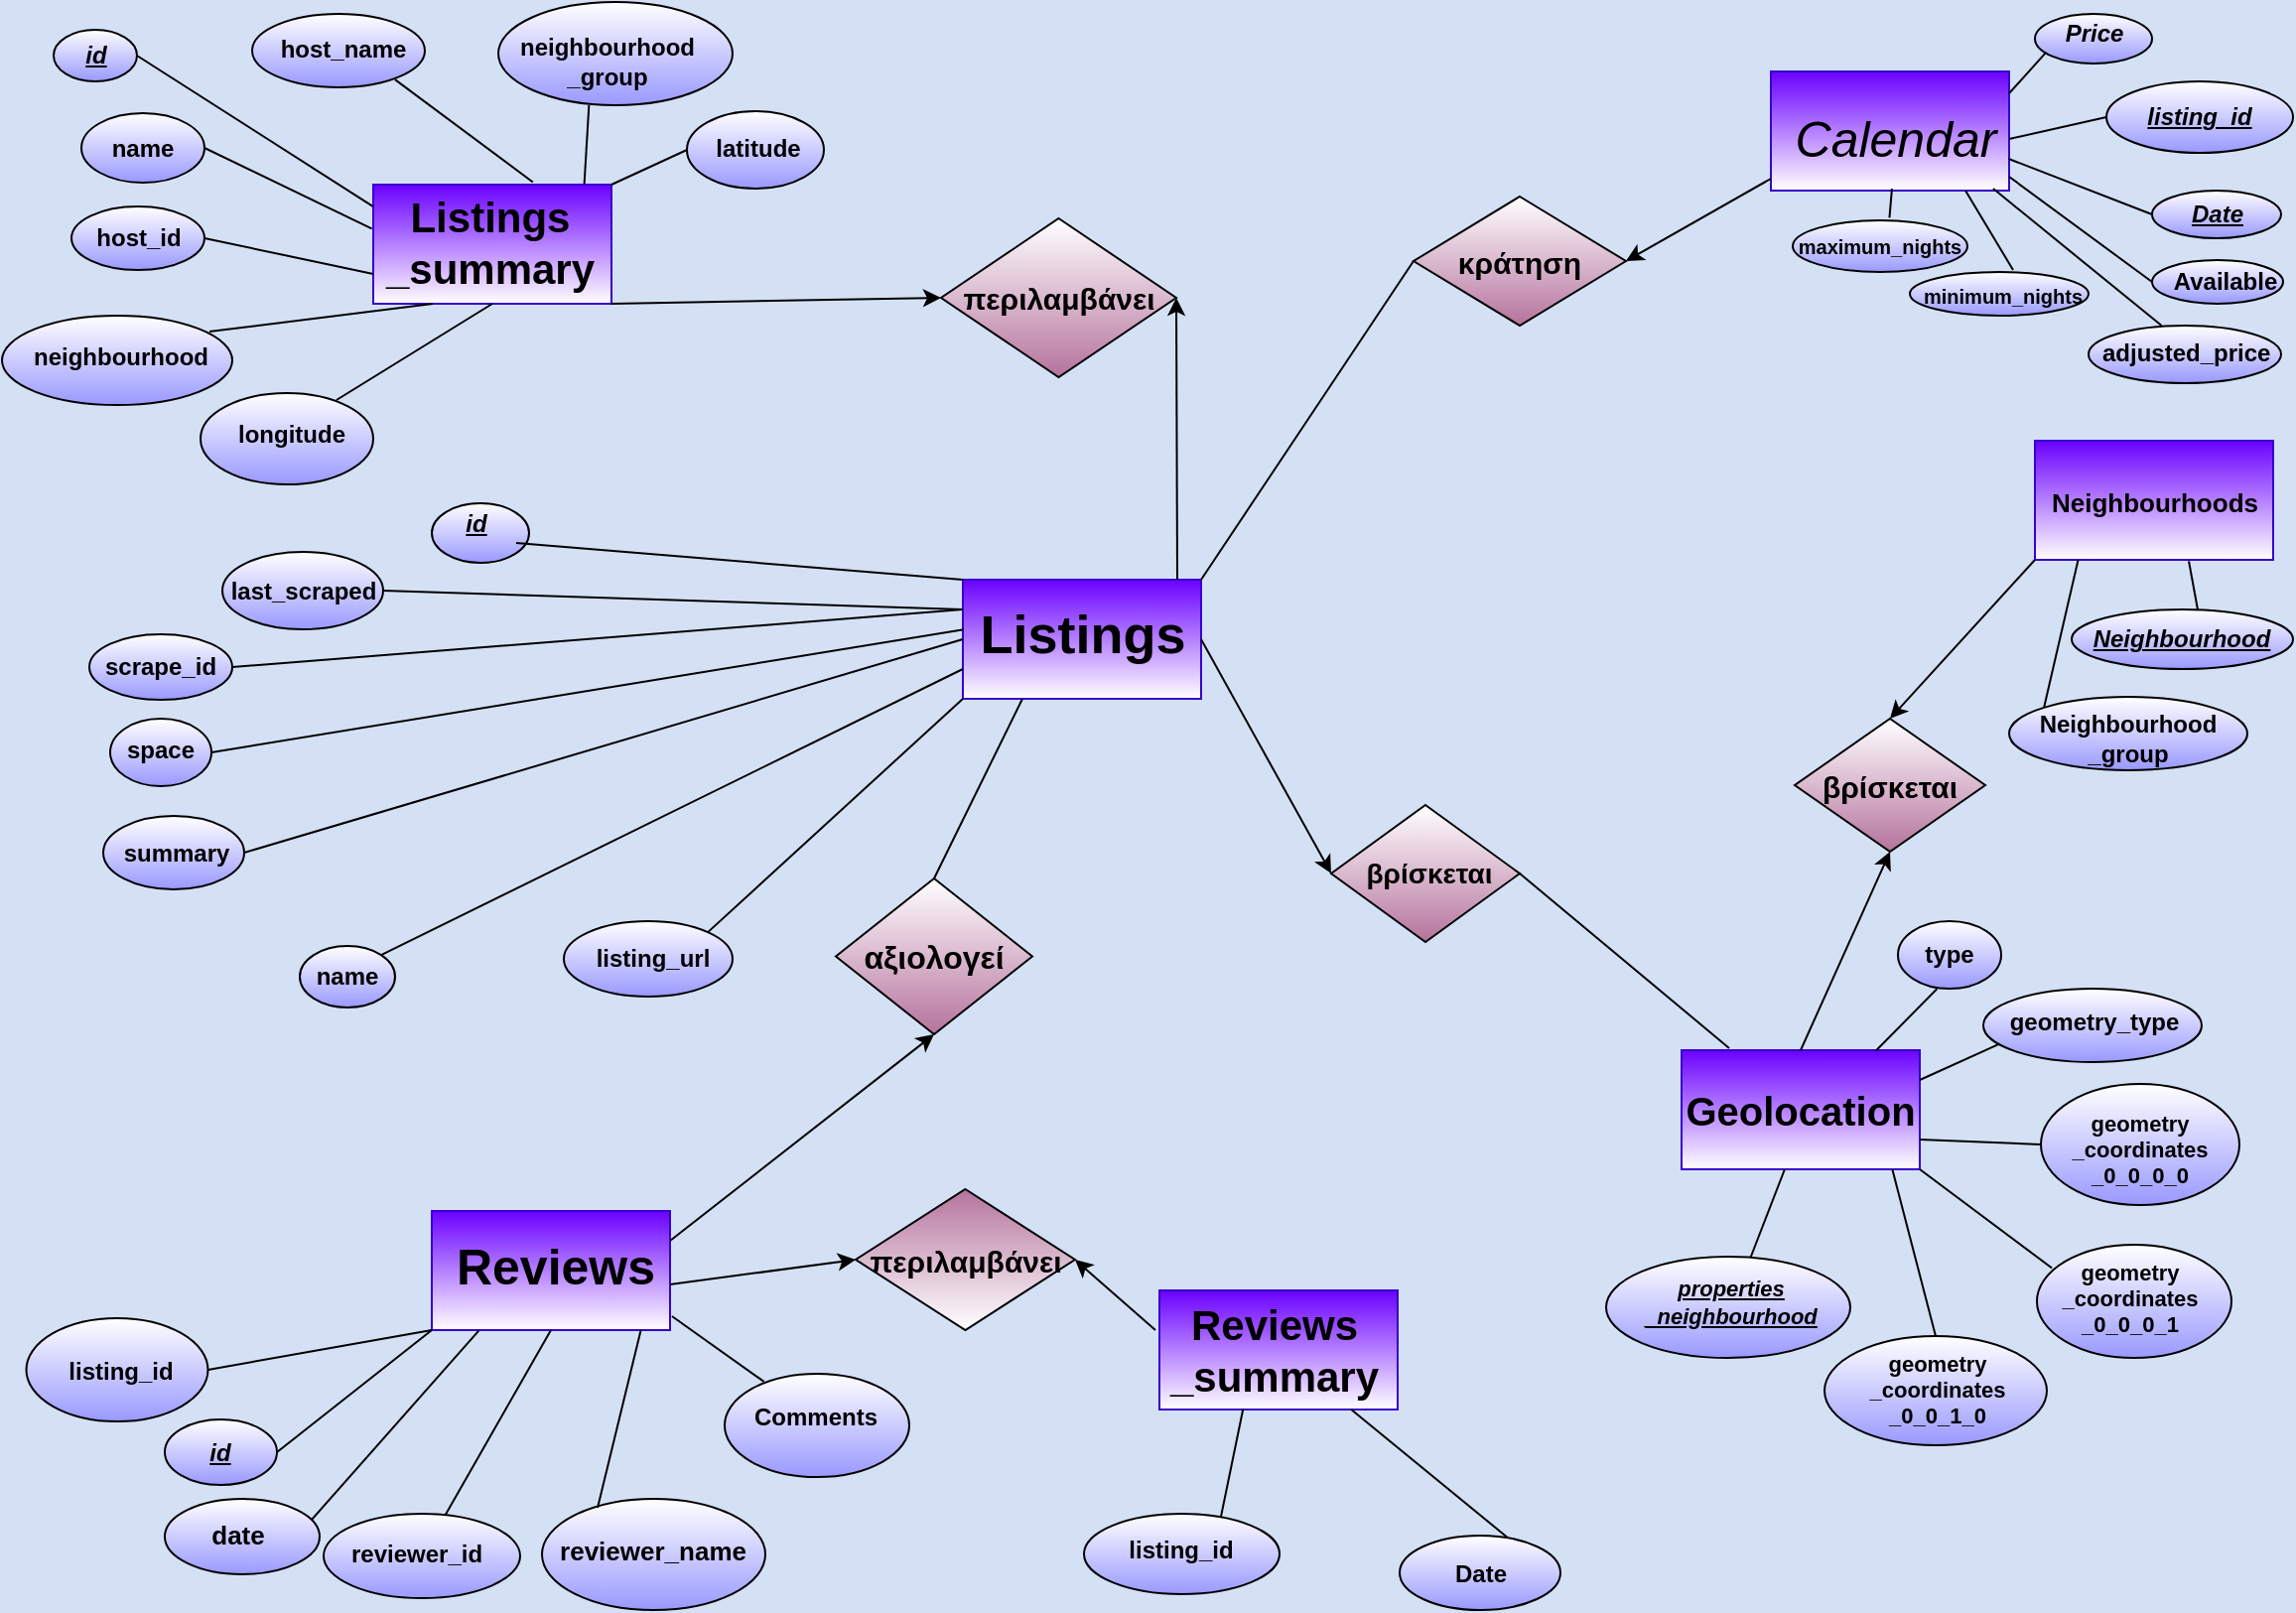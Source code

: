 <mxfile version="14.5.8" type="device"><diagram id="IOYl4a-vkHq9VpiG5Uig" name="Page-1"><mxGraphModel dx="1422" dy="804" grid="0" gridSize="10" guides="1" tooltips="1" connect="1" arrows="1" fold="1" page="1" pageScale="1" pageWidth="1169" pageHeight="827" background="#D4E1F5" math="0" shadow="0"><root><mxCell id="0"/><mxCell id="1" parent="0"/><mxCell id="AN6QZw3pL62d1nSyRG7R-1" value="" style="rounded=0;whiteSpace=wrap;html=1;fillColor=#6a00ff;strokeColor=#3700CC;fontColor=#ffffff;gradientColor=#ffffff;" parent="1" vertex="1"><mxGeometry x="897" y="39" width="120" height="60" as="geometry"/></mxCell><mxCell id="AN6QZw3pL62d1nSyRG7R-2" value="Calendar" style="text;html=1;strokeColor=none;fillColor=none;align=center;verticalAlign=middle;whiteSpace=wrap;rounded=0;fontStyle=2;fontSize=25;" parent="1" vertex="1"><mxGeometry x="897" y="30" width="126" height="84" as="geometry"/></mxCell><mxCell id="AN6QZw3pL62d1nSyRG7R-3" value="" style="ellipse;whiteSpace=wrap;html=1;gradientColor=#9999FF;fontSize=25;" parent="1" vertex="1"><mxGeometry x="1066" y="44" width="94" height="36" as="geometry"/></mxCell><mxCell id="AN6QZw3pL62d1nSyRG7R-4" value="&lt;u&gt;&lt;i&gt;listing_id&lt;/i&gt;&lt;/u&gt;" style="text;html=1;strokeColor=none;fillColor=none;align=center;verticalAlign=middle;whiteSpace=wrap;rounded=0;fontSize=12;fontStyle=1" parent="1" vertex="1"><mxGeometry x="1093" y="52" width="40" height="20" as="geometry"/></mxCell><mxCell id="AN6QZw3pL62d1nSyRG7R-10" value="" style="endArrow=none;html=1;fontSize=18;exitX=1;exitY=0.5;exitDx=0;exitDy=0;entryX=0;entryY=0.5;entryDx=0;entryDy=0;" parent="1" target="AN6QZw3pL62d1nSyRG7R-3" edge="1"><mxGeometry width="50" height="50" relative="1" as="geometry"><mxPoint x="1017" y="73" as="sourcePoint"/><mxPoint x="1063.0" y="62" as="targetPoint"/></mxGeometry></mxCell><mxCell id="AN6QZw3pL62d1nSyRG7R-11" value="" style="ellipse;whiteSpace=wrap;html=1;gradientColor=#9999FF;fontSize=18;" parent="1" vertex="1"><mxGeometry x="1089" y="99" width="65" height="24" as="geometry"/></mxCell><mxCell id="AN6QZw3pL62d1nSyRG7R-12" value="&lt;i&gt;&lt;u&gt;Date&lt;/u&gt;&lt;/i&gt;" style="text;html=1;strokeColor=none;fillColor=none;align=center;verticalAlign=middle;whiteSpace=wrap;rounded=0;fontSize=12;fontStyle=1" parent="1" vertex="1"><mxGeometry x="1101.5" y="101" width="40" height="20" as="geometry"/></mxCell><mxCell id="AN6QZw3pL62d1nSyRG7R-15" value="" style="endArrow=none;html=1;fontSize=18;entryX=0;entryY=0.5;entryDx=0;entryDy=0;exitX=1.006;exitY=0.631;exitDx=0;exitDy=0;exitPerimeter=0;" parent="1" target="AN6QZw3pL62d1nSyRG7R-11" edge="1"><mxGeometry width="50" height="50" relative="1" as="geometry"><mxPoint x="1016.756" y="83.004" as="sourcePoint"/><mxPoint x="1085.0" y="110.0" as="targetPoint"/><Array as="points"/></mxGeometry></mxCell><mxCell id="AN6QZw3pL62d1nSyRG7R-16" value="" style="ellipse;whiteSpace=wrap;html=1;gradientColor=#9999FF;fontSize=18;" parent="1" vertex="1"><mxGeometry x="1089" y="134" width="66" height="22" as="geometry"/></mxCell><mxCell id="AN6QZw3pL62d1nSyRG7R-17" value="Available" style="text;html=1;strokeColor=none;fillColor=none;align=center;verticalAlign=middle;whiteSpace=wrap;rounded=0;fontSize=12;fontStyle=1" parent="1" vertex="1"><mxGeometry x="1106" y="135" width="40" height="20" as="geometry"/></mxCell><mxCell id="AN6QZw3pL62d1nSyRG7R-18" value="" style="endArrow=none;html=1;fontSize=12;entryX=1;entryY=0.75;entryDx=0;entryDy=0;exitX=0;exitY=0.5;exitDx=0;exitDy=0;" parent="1" source="AN6QZw3pL62d1nSyRG7R-16" edge="1"><mxGeometry width="50" height="50" relative="1" as="geometry"><mxPoint x="1086.0" y="143" as="sourcePoint"/><mxPoint x="1017" y="92" as="targetPoint"/></mxGeometry></mxCell><mxCell id="AN6QZw3pL62d1nSyRG7R-19" value="" style="ellipse;whiteSpace=wrap;html=1;gradientColor=#9999FF;fontSize=12;" parent="1" vertex="1"><mxGeometry x="1030" y="10" width="59" height="25" as="geometry"/></mxCell><mxCell id="AN6QZw3pL62d1nSyRG7R-20" value="Price" style="text;html=1;strokeColor=none;fillColor=none;align=center;verticalAlign=middle;whiteSpace=wrap;rounded=0;fontSize=12;fontStyle=3" parent="1" vertex="1"><mxGeometry x="1039.5" y="10" width="40" height="20" as="geometry"/></mxCell><mxCell id="AN6QZw3pL62d1nSyRG7R-21" value="" style="endArrow=none;html=1;fontSize=12;entryX=0;entryY=1;entryDx=0;entryDy=0;exitX=1;exitY=0.25;exitDx=0;exitDy=0;" parent="1" edge="1"><mxGeometry width="50" height="50" relative="1" as="geometry"><mxPoint x="1017" y="50.0" as="sourcePoint"/><mxPoint x="1035.66" y="29.347" as="targetPoint"/></mxGeometry></mxCell><mxCell id="AN6QZw3pL62d1nSyRG7R-22" value="" style="ellipse;whiteSpace=wrap;html=1;gradientColor=#9999FF;fontSize=12;" parent="1" vertex="1"><mxGeometry x="1057" y="167" width="97" height="29" as="geometry"/></mxCell><mxCell id="AN6QZw3pL62d1nSyRG7R-24" value="adjusted_price" style="text;whiteSpace=wrap;html=1;fontSize=12;fontStyle=1" parent="1" vertex="1"><mxGeometry x="1062.0" y="167.0" width="98" height="28" as="geometry"/></mxCell><mxCell id="AN6QZw3pL62d1nSyRG7R-26" value="" style="endArrow=none;html=1;fontSize=12;entryX=0.889;entryY=0.81;entryDx=0;entryDy=0;entryPerimeter=0;" parent="1" source="AN6QZw3pL62d1nSyRG7R-24" target="AN6QZw3pL62d1nSyRG7R-2" edge="1"><mxGeometry width="50" height="50" relative="1" as="geometry"><mxPoint x="935" y="134" as="sourcePoint"/><mxPoint x="1006" y="130" as="targetPoint"/></mxGeometry></mxCell><mxCell id="AN6QZw3pL62d1nSyRG7R-27" value="" style="ellipse;whiteSpace=wrap;html=1;gradientColor=#9999FF;fontSize=12;" parent="1" vertex="1"><mxGeometry x="967" y="140" width="90" height="22" as="geometry"/></mxCell><mxCell id="AN6QZw3pL62d1nSyRG7R-28" value="minimum_nights" style="text;html=1;strokeColor=none;fillColor=none;align=center;verticalAlign=middle;whiteSpace=wrap;rounded=0;fontSize=10;fontStyle=1" parent="1" vertex="1"><mxGeometry x="994" y="142" width="40" height="20" as="geometry"/></mxCell><mxCell id="AN6QZw3pL62d1nSyRG7R-31" value="" style="endArrow=none;html=1;fontSize=10;" parent="1" edge="1"><mxGeometry width="50" height="50" relative="1" as="geometry"><mxPoint x="1019" y="139" as="sourcePoint"/><mxPoint x="995" y="99" as="targetPoint"/></mxGeometry></mxCell><mxCell id="AN6QZw3pL62d1nSyRG7R-33" value="" style="ellipse;whiteSpace=wrap;html=1;gradientColor=#9999FF;fontSize=10;" parent="1" vertex="1"><mxGeometry x="908" y="114" width="88" height="26" as="geometry"/></mxCell><mxCell id="AN6QZw3pL62d1nSyRG7R-34" value="maximum_nights" style="text;html=1;strokeColor=none;fillColor=none;align=center;verticalAlign=middle;whiteSpace=wrap;rounded=0;fontSize=10;fontStyle=1" parent="1" vertex="1"><mxGeometry x="932" y="117" width="40" height="20" as="geometry"/></mxCell><mxCell id="AN6QZw3pL62d1nSyRG7R-36" value="" style="endArrow=none;html=1;fontSize=10;exitX=0.484;exitY=0.81;exitDx=0;exitDy=0;exitPerimeter=0;entryX=0.474;entryY=0.984;entryDx=0;entryDy=0;entryPerimeter=0;" parent="1" source="AN6QZw3pL62d1nSyRG7R-2" target="AN6QZw3pL62d1nSyRG7R-2" edge="1"><mxGeometry width="50" height="50" relative="1" as="geometry"><mxPoint x="963" y="142" as="sourcePoint"/><mxPoint x="1013" y="92" as="targetPoint"/></mxGeometry></mxCell><mxCell id="AN6QZw3pL62d1nSyRG7R-37" value="" style="rounded=0;whiteSpace=wrap;html=1;fontSize=15;fillColor=#6a00ff;strokeColor=#3700CC;fontColor=#ffffff;gradientColor=#ffffff;" parent="1" vertex="1"><mxGeometry x="1030" y="225" width="120" height="60" as="geometry"/></mxCell><mxCell id="AN6QZw3pL62d1nSyRG7R-38" value="Neighbourhoods" style="text;html=1;strokeColor=none;fillColor=none;align=center;verticalAlign=middle;whiteSpace=wrap;rounded=0;fontSize=13;fontStyle=1" parent="1" vertex="1"><mxGeometry x="1075" y="237" width="31" height="37" as="geometry"/></mxCell><mxCell id="AN6QZw3pL62d1nSyRG7R-39" value="" style="ellipse;whiteSpace=wrap;html=1;gradientColor=#9999FF;fontSize=13;" parent="1" vertex="1"><mxGeometry x="1017" y="354" width="120" height="37" as="geometry"/></mxCell><mxCell id="AN6QZw3pL62d1nSyRG7R-40" value="Neighbourhood&lt;br style=&quot;font-size: 12px;&quot;&gt;_group" style="text;html=1;strokeColor=none;fillColor=none;align=center;verticalAlign=middle;whiteSpace=wrap;rounded=0;fontSize=12;fontStyle=1" parent="1" vertex="1"><mxGeometry x="1057" y="365" width="40" height="20" as="geometry"/></mxCell><mxCell id="AN6QZw3pL62d1nSyRG7R-44" value="" style="edgeStyle=orthogonalEdgeStyle;rounded=0;orthogonalLoop=1;jettySize=auto;html=1;fontSize=13;" parent="1" target="AN6QZw3pL62d1nSyRG7R-43" edge="1"><mxGeometry relative="1" as="geometry"><mxPoint x="1079.3" y="329" as="sourcePoint"/></mxGeometry></mxCell><mxCell id="AN6QZw3pL62d1nSyRG7R-42" value="" style="ellipse;whiteSpace=wrap;html=1;gradientColor=#9999FF;fontSize=13;labelBackgroundColor=none;" parent="1" vertex="1"><mxGeometry x="1048.5" y="310" width="111.5" height="30" as="geometry"/></mxCell><mxCell id="AN6QZw3pL62d1nSyRG7R-43" value="&lt;u&gt;&lt;i&gt;Neighbourhood&lt;/i&gt;&lt;/u&gt;" style="text;html=1;strokeColor=none;fillColor=none;align=center;verticalAlign=middle;whiteSpace=wrap;rounded=0;fontSize=12;fontStyle=1" parent="1" vertex="1"><mxGeometry x="1084.25" y="315" width="40" height="20" as="geometry"/></mxCell><mxCell id="AN6QZw3pL62d1nSyRG7R-45" value="" style="endArrow=none;html=1;fontSize=13;exitX=0.57;exitY=0.012;exitDx=0;exitDy=0;exitPerimeter=0;entryX=0.646;entryY=1.011;entryDx=0;entryDy=0;entryPerimeter=0;" parent="1" source="AN6QZw3pL62d1nSyRG7R-42" target="AN6QZw3pL62d1nSyRG7R-37" edge="1"><mxGeometry width="50" height="50" relative="1" as="geometry"><mxPoint x="1112" y="305" as="sourcePoint"/><mxPoint x="1112" y="283" as="targetPoint"/></mxGeometry></mxCell><mxCell id="AN6QZw3pL62d1nSyRG7R-46" value="" style="endArrow=none;html=1;fontSize=13;entryX=0.181;entryY=1.004;entryDx=0;entryDy=0;entryPerimeter=0;exitX=0;exitY=0;exitDx=0;exitDy=0;" parent="1" source="AN6QZw3pL62d1nSyRG7R-39" target="AN6QZw3pL62d1nSyRG7R-37" edge="1"><mxGeometry width="50" height="50" relative="1" as="geometry"><mxPoint x="1029" y="358" as="sourcePoint"/><mxPoint x="1112" y="256" as="targetPoint"/></mxGeometry></mxCell><mxCell id="AN6QZw3pL62d1nSyRG7R-47" value="" style="rounded=0;whiteSpace=wrap;html=1;labelBackgroundColor=none;fontSize=13;fillColor=#6a00ff;strokeColor=#3700CC;fontColor=#ffffff;gradientColor=#ffffff;" parent="1" vertex="1"><mxGeometry x="589" y="653" width="120" height="60" as="geometry"/></mxCell><mxCell id="AN6QZw3pL62d1nSyRG7R-50" value="Reviews&lt;br&gt;_summary" style="text;html=1;strokeColor=none;fillColor=none;align=center;verticalAlign=middle;whiteSpace=wrap;rounded=0;labelBackgroundColor=none;fontSize=21;fontStyle=1" parent="1" vertex="1"><mxGeometry x="627" y="673" width="40" height="20" as="geometry"/></mxCell><mxCell id="AN6QZw3pL62d1nSyRG7R-51" value="" style="ellipse;whiteSpace=wrap;html=1;labelBackgroundColor=none;gradientColor=#9999FF;fontSize=21;" parent="1" vertex="1"><mxGeometry x="710" y="776.5" width="81" height="37.5" as="geometry"/></mxCell><mxCell id="AN6QZw3pL62d1nSyRG7R-52" value="" style="ellipse;whiteSpace=wrap;html=1;labelBackgroundColor=none;gradientColor=#9999FF;fontSize=21;" parent="1" vertex="1"><mxGeometry x="551" y="765.5" width="98.5" height="40.5" as="geometry"/></mxCell><mxCell id="AN6QZw3pL62d1nSyRG7R-53" value="Date" style="text;html=1;strokeColor=none;fillColor=none;align=center;verticalAlign=middle;whiteSpace=wrap;rounded=0;labelBackgroundColor=none;fontSize=12;fontStyle=1" parent="1" vertex="1"><mxGeometry x="731" y="786" width="40" height="20" as="geometry"/></mxCell><mxCell id="AN6QZw3pL62d1nSyRG7R-54" value="" style="endArrow=none;html=1;fontSize=21;exitX=0.673;exitY=0.03;exitDx=0;exitDy=0;exitPerimeter=0;" parent="1" source="AN6QZw3pL62d1nSyRG7R-51" target="AN6QZw3pL62d1nSyRG7R-47" edge="1"><mxGeometry width="50" height="50" relative="1" as="geometry"><mxPoint x="1090" y="567" as="sourcePoint"/><mxPoint x="1019" y="507" as="targetPoint"/></mxGeometry></mxCell><mxCell id="AN6QZw3pL62d1nSyRG7R-55" value="listing_id" style="text;html=1;strokeColor=none;fillColor=none;align=center;verticalAlign=middle;whiteSpace=wrap;rounded=0;labelBackgroundColor=none;fontSize=12;fontStyle=1" parent="1" vertex="1"><mxGeometry x="580.25" y="777" width="40" height="14" as="geometry"/></mxCell><mxCell id="AN6QZw3pL62d1nSyRG7R-56" value="" style="endArrow=none;html=1;fontSize=21;exitX=0.7;exitY=0.042;exitDx=0;exitDy=0;exitPerimeter=0;entryX=0.351;entryY=0.998;entryDx=0;entryDy=0;entryPerimeter=0;" parent="1" source="AN6QZw3pL62d1nSyRG7R-52" target="AN6QZw3pL62d1nSyRG7R-47" edge="1"><mxGeometry width="50" height="50" relative="1" as="geometry"><mxPoint x="977" y="556" as="sourcePoint"/><mxPoint x="1027" y="506" as="targetPoint"/></mxGeometry></mxCell><mxCell id="AN6QZw3pL62d1nSyRG7R-60" value="" style="rounded=0;whiteSpace=wrap;html=1;labelBackgroundColor=none;fontSize=21;fillColor=#6a00ff;strokeColor=#3700CC;fontColor=#ffffff;gradientColor=#ffffff;" parent="1" vertex="1"><mxGeometry x="222.5" y="613" width="120" height="60" as="geometry"/></mxCell><mxCell id="AN6QZw3pL62d1nSyRG7R-62" value="Reviews" style="text;html=1;strokeColor=none;fillColor=none;align=center;verticalAlign=middle;whiteSpace=wrap;rounded=0;labelBackgroundColor=none;fontSize=25;fontStyle=1" parent="1" vertex="1"><mxGeometry x="269" y="630" width="32" height="20" as="geometry"/></mxCell><mxCell id="AN6QZw3pL62d1nSyRG7R-64" value="" style="ellipse;whiteSpace=wrap;html=1;labelBackgroundColor=none;gradientColor=#9999FF;fontSize=25;" parent="1" vertex="1"><mxGeometry x="88" y="758" width="78" height="38" as="geometry"/></mxCell><mxCell id="AN6QZw3pL62d1nSyRG7R-65" value="" style="ellipse;whiteSpace=wrap;html=1;labelBackgroundColor=none;gradientColor=#9999FF;fontSize=25;" parent="1" vertex="1"><mxGeometry x="88" y="718" width="56.5" height="33" as="geometry"/></mxCell><mxCell id="AN6QZw3pL62d1nSyRG7R-66" value="" style="ellipse;whiteSpace=wrap;html=1;labelBackgroundColor=none;gradientColor=#9999FF;fontSize=25;" parent="1" vertex="1"><mxGeometry x="18.25" y="667" width="91.5" height="52" as="geometry"/></mxCell><mxCell id="AN6QZw3pL62d1nSyRG7R-67" value="&lt;i&gt;&lt;u&gt;id&lt;/u&gt;&lt;/i&gt;" style="text;html=1;strokeColor=none;fillColor=none;align=center;verticalAlign=middle;whiteSpace=wrap;rounded=0;labelBackgroundColor=none;fontSize=12;fontStyle=1" parent="1" vertex="1"><mxGeometry x="96.25" y="724.5" width="40" height="20" as="geometry"/></mxCell><mxCell id="AN6QZw3pL62d1nSyRG7R-68" value="listing_id" style="text;html=1;strokeColor=none;fillColor=none;align=center;verticalAlign=middle;whiteSpace=wrap;rounded=0;labelBackgroundColor=none;fontSize=12;fontStyle=1" parent="1" vertex="1"><mxGeometry x="46" y="684" width="40" height="20" as="geometry"/></mxCell><mxCell id="AN6QZw3pL62d1nSyRG7R-69" value="date" style="text;html=1;strokeColor=none;fillColor=none;align=center;verticalAlign=middle;whiteSpace=wrap;rounded=0;labelBackgroundColor=none;fontSize=13;fontStyle=1" parent="1" vertex="1"><mxGeometry x="104.5" y="765.5" width="40" height="20" as="geometry"/></mxCell><mxCell id="AN6QZw3pL62d1nSyRG7R-70" value="" style="ellipse;whiteSpace=wrap;html=1;labelBackgroundColor=none;gradientColor=#9999FF;fontSize=25;" parent="1" vertex="1"><mxGeometry x="168" y="765.5" width="99" height="42.5" as="geometry"/></mxCell><mxCell id="AN6QZw3pL62d1nSyRG7R-71" value="reviewer_id" style="text;html=1;strokeColor=none;fillColor=none;align=center;verticalAlign=middle;whiteSpace=wrap;rounded=0;labelBackgroundColor=none;fontSize=12;fontStyle=1" parent="1" vertex="1"><mxGeometry x="195" y="776" width="40" height="20" as="geometry"/></mxCell><mxCell id="AN6QZw3pL62d1nSyRG7R-72" value="" style="ellipse;whiteSpace=wrap;html=1;labelBackgroundColor=none;gradientColor=#9999FF;fontSize=25;fontStyle=1" parent="1" vertex="1"><mxGeometry x="278" y="758" width="112.5" height="56" as="geometry"/></mxCell><mxCell id="AN6QZw3pL62d1nSyRG7R-73" value="reviewer_name" style="text;html=1;strokeColor=none;fillColor=none;align=center;verticalAlign=middle;whiteSpace=wrap;rounded=0;labelBackgroundColor=none;fontSize=13;fontStyle=1" parent="1" vertex="1"><mxGeometry x="314.25" y="774" width="40" height="20" as="geometry"/></mxCell><mxCell id="AN6QZw3pL62d1nSyRG7R-75" value="" style="ellipse;whiteSpace=wrap;html=1;labelBackgroundColor=none;gradientColor=#9999FF;fontSize=21;" parent="1" vertex="1"><mxGeometry x="370" y="695" width="93" height="52" as="geometry"/></mxCell><mxCell id="AN6QZw3pL62d1nSyRG7R-77" value="Comments" style="text;html=1;strokeColor=none;fillColor=none;align=center;verticalAlign=middle;whiteSpace=wrap;rounded=0;labelBackgroundColor=none;fontSize=12;fontStyle=1" parent="1" vertex="1"><mxGeometry x="396" y="707" width="40" height="20" as="geometry"/></mxCell><mxCell id="AN6QZw3pL62d1nSyRG7R-80" value="" style="endArrow=none;html=1;fontSize=21;entryX=0;entryY=1;entryDx=0;entryDy=0;exitX=1;exitY=0.5;exitDx=0;exitDy=0;" parent="1" source="AN6QZw3pL62d1nSyRG7R-66" target="AN6QZw3pL62d1nSyRG7R-60" edge="1"><mxGeometry width="50" height="50" relative="1" as="geometry"><mxPoint x="228" y="743" as="sourcePoint"/><mxPoint x="278" y="693" as="targetPoint"/></mxGeometry></mxCell><mxCell id="AN6QZw3pL62d1nSyRG7R-82" value="" style="endArrow=none;html=1;fontSize=21;entryX=0;entryY=1;entryDx=0;entryDy=0;exitX=1;exitY=0.5;exitDx=0;exitDy=0;" parent="1" source="AN6QZw3pL62d1nSyRG7R-65" target="AN6QZw3pL62d1nSyRG7R-60" edge="1"><mxGeometry width="50" height="50" relative="1" as="geometry"><mxPoint x="154" y="743" as="sourcePoint"/><mxPoint x="204" y="693" as="targetPoint"/></mxGeometry></mxCell><mxCell id="AN6QZw3pL62d1nSyRG7R-83" value="" style="endArrow=none;html=1;fontSize=21;entryX=0.197;entryY=1.005;entryDx=0;entryDy=0;entryPerimeter=0;exitX=0.947;exitY=0.28;exitDx=0;exitDy=0;exitPerimeter=0;" parent="1" source="AN6QZw3pL62d1nSyRG7R-64" target="AN6QZw3pL62d1nSyRG7R-60" edge="1"><mxGeometry width="50" height="50" relative="1" as="geometry"><mxPoint x="154" y="743" as="sourcePoint"/><mxPoint x="204" y="693" as="targetPoint"/></mxGeometry></mxCell><mxCell id="AN6QZw3pL62d1nSyRG7R-84" value="" style="endArrow=none;html=1;fontSize=21;entryX=0.5;entryY=1;entryDx=0;entryDy=0;" parent="1" source="AN6QZw3pL62d1nSyRG7R-70" target="AN6QZw3pL62d1nSyRG7R-60" edge="1"><mxGeometry width="50" height="50" relative="1" as="geometry"><mxPoint x="154" y="743" as="sourcePoint"/><mxPoint x="204" y="693" as="targetPoint"/></mxGeometry></mxCell><mxCell id="AN6QZw3pL62d1nSyRG7R-85" value="" style="endArrow=none;html=1;fontSize=21;entryX=0.878;entryY=0.996;entryDx=0;entryDy=0;entryPerimeter=0;exitX=0.249;exitY=0.08;exitDx=0;exitDy=0;exitPerimeter=0;" parent="1" source="AN6QZw3pL62d1nSyRG7R-72" target="AN6QZw3pL62d1nSyRG7R-60" edge="1"><mxGeometry width="50" height="50" relative="1" as="geometry"><mxPoint x="319" y="743" as="sourcePoint"/><mxPoint x="369" y="693" as="targetPoint"/></mxGeometry></mxCell><mxCell id="AN6QZw3pL62d1nSyRG7R-86" value="" style="endArrow=none;html=1;fontSize=21;entryX=0.213;entryY=0.076;entryDx=0;entryDy=0;entryPerimeter=0;exitX=1.008;exitY=0.883;exitDx=0;exitDy=0;exitPerimeter=0;" parent="1" source="AN6QZw3pL62d1nSyRG7R-60" target="AN6QZw3pL62d1nSyRG7R-75" edge="1"><mxGeometry width="50" height="50" relative="1" as="geometry"><mxPoint x="319" y="743" as="sourcePoint"/><mxPoint x="369" y="693" as="targetPoint"/></mxGeometry></mxCell><mxCell id="AN6QZw3pL62d1nSyRG7R-87" value="" style="rounded=0;whiteSpace=wrap;html=1;labelBackgroundColor=none;fontSize=21;gradientDirection=south;fillColor=#6a00ff;strokeColor=#3700CC;fontColor=#ffffff;gradientColor=#ffffff;" parent="1" vertex="1"><mxGeometry x="852" y="532" width="120" height="60" as="geometry"/></mxCell><mxCell id="AN6QZw3pL62d1nSyRG7R-88" value="" style="rounded=0;whiteSpace=wrap;html=1;labelBackgroundColor=none;fontSize=21;fillColor=#6a00ff;strokeColor=#3700CC;fontColor=#ffffff;gradientColor=#ffffff;" parent="1" vertex="1"><mxGeometry x="193" y="96" width="120" height="60" as="geometry"/></mxCell><mxCell id="AN6QZw3pL62d1nSyRG7R-89" value="" style="rounded=0;whiteSpace=wrap;html=1;labelBackgroundColor=none;fontSize=21;fillColor=#6a00ff;strokeColor=#3700CC;fontColor=#ffffff;gradientColor=#ffffff;" parent="1" vertex="1"><mxGeometry x="490" y="295" width="120" height="60" as="geometry"/></mxCell><mxCell id="AN6QZw3pL62d1nSyRG7R-91" value="Listings&lt;br&gt;_summary" style="text;html=1;strokeColor=none;fillColor=none;align=center;verticalAlign=middle;whiteSpace=wrap;rounded=0;labelBackgroundColor=none;fontSize=21;fontStyle=1" parent="1" vertex="1"><mxGeometry x="232" y="115" width="40" height="20" as="geometry"/></mxCell><mxCell id="AN6QZw3pL62d1nSyRG7R-92" value="" style="ellipse;whiteSpace=wrap;html=1;labelBackgroundColor=none;gradientColor=#9999FF;fontSize=21;" parent="1" vertex="1"><mxGeometry x="32" y="18" width="42" height="26" as="geometry"/></mxCell><mxCell id="AN6QZw3pL62d1nSyRG7R-93" value="&lt;i&gt;&lt;u&gt;id&lt;/u&gt;&lt;/i&gt;" style="text;html=1;strokeColor=none;fillColor=none;align=center;verticalAlign=middle;whiteSpace=wrap;rounded=0;labelBackgroundColor=none;fontSize=12;fontStyle=1" parent="1" vertex="1"><mxGeometry x="35" y="22.5" width="37" height="17.5" as="geometry"/></mxCell><mxCell id="AN6QZw3pL62d1nSyRG7R-94" value="" style="ellipse;whiteSpace=wrap;html=1;labelBackgroundColor=none;gradientColor=#9999FF;fontSize=21;" parent="1" vertex="1"><mxGeometry x="46" y="60" width="62" height="35" as="geometry"/></mxCell><mxCell id="AN6QZw3pL62d1nSyRG7R-95" value="name" style="text;html=1;strokeColor=none;fillColor=none;align=center;verticalAlign=middle;whiteSpace=wrap;rounded=0;labelBackgroundColor=none;fontSize=12;fontStyle=1" parent="1" vertex="1"><mxGeometry x="57" y="67.5" width="40" height="20" as="geometry"/></mxCell><mxCell id="AN6QZw3pL62d1nSyRG7R-96" value="" style="ellipse;whiteSpace=wrap;html=1;labelBackgroundColor=none;gradientColor=#9999FF;fontSize=21;" parent="1" vertex="1"><mxGeometry x="41" y="107" width="67" height="32" as="geometry"/></mxCell><mxCell id="AN6QZw3pL62d1nSyRG7R-97" value="host_id" style="text;html=1;strokeColor=none;fillColor=none;align=center;verticalAlign=middle;whiteSpace=wrap;rounded=0;labelBackgroundColor=none;fontSize=12;fontStyle=1" parent="1" vertex="1"><mxGeometry x="54.5" y="113" width="40" height="20" as="geometry"/></mxCell><mxCell id="AN6QZw3pL62d1nSyRG7R-98" value="" style="ellipse;whiteSpace=wrap;html=1;labelBackgroundColor=none;gradientColor=#9999FF;fontSize=21;" parent="1" vertex="1"><mxGeometry x="132" y="10" width="87" height="37" as="geometry"/></mxCell><mxCell id="AN6QZw3pL62d1nSyRG7R-99" value="host_name" style="text;html=1;strokeColor=none;fillColor=none;align=center;verticalAlign=middle;whiteSpace=wrap;rounded=0;labelBackgroundColor=none;fontSize=12;fontStyle=1" parent="1" vertex="1"><mxGeometry x="158" y="18" width="40" height="20" as="geometry"/></mxCell><mxCell id="AN6QZw3pL62d1nSyRG7R-100" value="" style="ellipse;whiteSpace=wrap;html=1;labelBackgroundColor=none;gradientColor=#9999FF;fontSize=21;" parent="1" vertex="1"><mxGeometry x="256" y="4" width="118" height="52" as="geometry"/></mxCell><mxCell id="AN6QZw3pL62d1nSyRG7R-103" value="neighbourhood&lt;br style=&quot;font-size: 12px;&quot;&gt;_group" style="text;html=1;strokeColor=none;fillColor=none;align=center;verticalAlign=middle;whiteSpace=wrap;rounded=0;labelBackgroundColor=none;fontSize=12;fontStyle=1" parent="1" vertex="1"><mxGeometry x="291" y="24" width="40" height="20" as="geometry"/></mxCell><mxCell id="AN6QZw3pL62d1nSyRG7R-104" value="" style="ellipse;whiteSpace=wrap;html=1;labelBackgroundColor=none;gradientColor=#9999FF;fontSize=21;" parent="1" vertex="1"><mxGeometry x="6" y="162" width="116" height="45" as="geometry"/></mxCell><mxCell id="AN6QZw3pL62d1nSyRG7R-105" value="neighbourhood" style="text;html=1;strokeColor=none;fillColor=none;align=center;verticalAlign=middle;whiteSpace=wrap;rounded=0;labelBackgroundColor=none;fontSize=12;fontStyle=1" parent="1" vertex="1"><mxGeometry x="46" y="173" width="40" height="20" as="geometry"/></mxCell><mxCell id="AN6QZw3pL62d1nSyRG7R-106" value="" style="ellipse;whiteSpace=wrap;html=1;labelBackgroundColor=none;gradientColor=#9999FF;fontSize=21;" parent="1" vertex="1"><mxGeometry x="351" y="59" width="69" height="39" as="geometry"/></mxCell><mxCell id="AN6QZw3pL62d1nSyRG7R-107" value="latitude" style="text;html=1;strokeColor=none;fillColor=none;align=center;verticalAlign=middle;whiteSpace=wrap;rounded=0;labelBackgroundColor=none;fontSize=12;fontStyle=1" parent="1" vertex="1"><mxGeometry x="367" y="67.5" width="40" height="20" as="geometry"/></mxCell><mxCell id="AN6QZw3pL62d1nSyRG7R-108" value="" style="ellipse;whiteSpace=wrap;html=1;labelBackgroundColor=none;gradientColor=#9999FF;fontSize=21;" parent="1" vertex="1"><mxGeometry x="106" y="201" width="87" height="46" as="geometry"/></mxCell><mxCell id="AN6QZw3pL62d1nSyRG7R-110" value="longitude" style="text;html=1;strokeColor=none;fillColor=none;align=center;verticalAlign=middle;whiteSpace=wrap;rounded=0;labelBackgroundColor=none;fontSize=12;fontStyle=1" parent="1" vertex="1"><mxGeometry x="132" y="212" width="40" height="20" as="geometry"/></mxCell><mxCell id="AN6QZw3pL62d1nSyRG7R-111" value="" style="endArrow=none;html=1;fontSize=21;entryX=0;entryY=0.5;entryDx=0;entryDy=0;exitX=1;exitY=0;exitDx=0;exitDy=0;" parent="1" source="AN6QZw3pL62d1nSyRG7R-88" target="AN6QZw3pL62d1nSyRG7R-106" edge="1"><mxGeometry width="50" height="50" relative="1" as="geometry"><mxPoint x="311" y="185" as="sourcePoint"/><mxPoint x="361" y="135" as="targetPoint"/></mxGeometry></mxCell><mxCell id="AN6QZw3pL62d1nSyRG7R-112" value="" style="endArrow=none;html=1;fontSize=21;entryX=0.387;entryY=1;entryDx=0;entryDy=0;entryPerimeter=0;exitX=0.886;exitY=-0.008;exitDx=0;exitDy=0;exitPerimeter=0;" parent="1" source="AN6QZw3pL62d1nSyRG7R-88" target="AN6QZw3pL62d1nSyRG7R-100" edge="1"><mxGeometry width="50" height="50" relative="1" as="geometry"><mxPoint x="311" y="150" as="sourcePoint"/><mxPoint x="361" y="100" as="targetPoint"/></mxGeometry></mxCell><mxCell id="AN6QZw3pL62d1nSyRG7R-113" value="" style="endArrow=none;html=1;fontSize=21;entryX=0.827;entryY=0.893;entryDx=0;entryDy=0;entryPerimeter=0;exitX=0.67;exitY=-0.021;exitDx=0;exitDy=0;exitPerimeter=0;" parent="1" source="AN6QZw3pL62d1nSyRG7R-88" target="AN6QZw3pL62d1nSyRG7R-98" edge="1"><mxGeometry width="50" height="50" relative="1" as="geometry"><mxPoint x="311" y="150" as="sourcePoint"/><mxPoint x="361" y="100" as="targetPoint"/></mxGeometry></mxCell><mxCell id="AN6QZw3pL62d1nSyRG7R-114" value="" style="endArrow=none;html=1;fontSize=21;exitX=0;exitY=0.184;exitDx=0;exitDy=0;exitPerimeter=0;entryX=1;entryY=0.5;entryDx=0;entryDy=0;" parent="1" source="AN6QZw3pL62d1nSyRG7R-88" target="AN6QZw3pL62d1nSyRG7R-92" edge="1"><mxGeometry width="50" height="50" relative="1" as="geometry"><mxPoint x="162" y="140" as="sourcePoint"/><mxPoint x="84" y="33" as="targetPoint"/></mxGeometry></mxCell><mxCell id="AN6QZw3pL62d1nSyRG7R-115" value="" style="endArrow=none;html=1;fontSize=21;entryX=-0.006;entryY=0.37;entryDx=0;entryDy=0;entryPerimeter=0;exitX=1;exitY=0.5;exitDx=0;exitDy=0;" parent="1" source="AN6QZw3pL62d1nSyRG7R-94" target="AN6QZw3pL62d1nSyRG7R-88" edge="1"><mxGeometry width="50" height="50" relative="1" as="geometry"><mxPoint x="162" y="140" as="sourcePoint"/><mxPoint x="212" y="90" as="targetPoint"/></mxGeometry></mxCell><mxCell id="AN6QZw3pL62d1nSyRG7R-116" value="" style="endArrow=none;html=1;fontSize=21;exitX=1;exitY=0.5;exitDx=0;exitDy=0;entryX=0;entryY=0.75;entryDx=0;entryDy=0;" parent="1" source="AN6QZw3pL62d1nSyRG7R-96" target="AN6QZw3pL62d1nSyRG7R-88" edge="1"><mxGeometry width="50" height="50" relative="1" as="geometry"><mxPoint x="339" y="187" as="sourcePoint"/><mxPoint x="389" y="137" as="targetPoint"/></mxGeometry></mxCell><mxCell id="AN6QZw3pL62d1nSyRG7R-117" value="" style="endArrow=none;html=1;fontSize=21;exitX=0.901;exitY=0.179;exitDx=0;exitDy=0;exitPerimeter=0;entryX=0.25;entryY=1;entryDx=0;entryDy=0;" parent="1" source="AN6QZw3pL62d1nSyRG7R-104" target="AN6QZw3pL62d1nSyRG7R-88" edge="1"><mxGeometry width="50" height="50" relative="1" as="geometry"><mxPoint x="217" y="187" as="sourcePoint"/><mxPoint x="267" y="137" as="targetPoint"/></mxGeometry></mxCell><mxCell id="AN6QZw3pL62d1nSyRG7R-118" value="" style="endArrow=none;html=1;fontSize=21;entryX=0.5;entryY=1;entryDx=0;entryDy=0;exitX=0.787;exitY=0.076;exitDx=0;exitDy=0;exitPerimeter=0;" parent="1" source="AN6QZw3pL62d1nSyRG7R-108" target="AN6QZw3pL62d1nSyRG7R-88" edge="1"><mxGeometry width="50" height="50" relative="1" as="geometry"><mxPoint x="217" y="234" as="sourcePoint"/><mxPoint x="267" y="184" as="targetPoint"/></mxGeometry></mxCell><mxCell id="AN6QZw3pL62d1nSyRG7R-119" value="Listings" style="text;html=1;strokeColor=none;fillColor=none;align=center;verticalAlign=middle;whiteSpace=wrap;rounded=0;labelBackgroundColor=none;fontSize=27;fontStyle=1" parent="1" vertex="1"><mxGeometry x="529.5" y="313" width="41" height="20" as="geometry"/></mxCell><mxCell id="AN6QZw3pL62d1nSyRG7R-120" value="Geolocation" style="text;html=1;strokeColor=none;fillColor=none;align=center;verticalAlign=middle;whiteSpace=wrap;rounded=0;labelBackgroundColor=none;fontSize=20;fontStyle=1" parent="1" vertex="1"><mxGeometry x="892" y="552" width="40" height="20" as="geometry"/></mxCell><mxCell id="AN6QZw3pL62d1nSyRG7R-131" value="" style="rhombus;whiteSpace=wrap;html=1;labelBackgroundColor=none;fontSize=20;fontColor=#B5739D;gradientColor=#B5739D;" parent="1" vertex="1"><mxGeometry x="909" y="365" width="96" height="67" as="geometry"/></mxCell><mxCell id="AN6QZw3pL62d1nSyRG7R-132" value="βρίσκεται" style="text;html=1;strokeColor=none;fillColor=none;align=center;verticalAlign=middle;whiteSpace=wrap;rounded=0;labelBackgroundColor=none;fontSize=15;fontStyle=1" parent="1" vertex="1"><mxGeometry x="937" y="388.5" width="40" height="20" as="geometry"/></mxCell><mxCell id="AN6QZw3pL62d1nSyRG7R-133" value="" style="endArrow=classic;html=1;fontSize=15;fontColor=#000000;exitX=0.5;exitY=0;exitDx=0;exitDy=0;entryX=0.5;entryY=1;entryDx=0;entryDy=0;" parent="1" source="AN6QZw3pL62d1nSyRG7R-87" target="AN6QZw3pL62d1nSyRG7R-131" edge="1"><mxGeometry width="50" height="50" relative="1" as="geometry"><mxPoint x="957" y="406" as="sourcePoint"/><mxPoint x="1007" y="356" as="targetPoint"/></mxGeometry></mxCell><mxCell id="AN6QZw3pL62d1nSyRG7R-134" value="" style="endArrow=classic;html=1;fontSize=15;fontColor=#000000;exitX=0;exitY=1;exitDx=0;exitDy=0;entryX=0.5;entryY=0;entryDx=0;entryDy=0;" parent="1" source="AN6QZw3pL62d1nSyRG7R-37" target="AN6QZw3pL62d1nSyRG7R-131" edge="1"><mxGeometry width="50" height="50" relative="1" as="geometry"><mxPoint x="957" y="406" as="sourcePoint"/><mxPoint x="1007" y="356" as="targetPoint"/></mxGeometry></mxCell><mxCell id="AN6QZw3pL62d1nSyRG7R-135" value="" style="ellipse;whiteSpace=wrap;html=1;labelBackgroundColor=none;fontSize=15;fontColor=#000000;gradientColor=#9999FF;" parent="1" vertex="1"><mxGeometry x="961" y="467" width="52" height="34" as="geometry"/></mxCell><mxCell id="AN6QZw3pL62d1nSyRG7R-136" value="type" style="text;html=1;strokeColor=none;fillColor=none;align=center;verticalAlign=middle;whiteSpace=wrap;rounded=0;labelBackgroundColor=none;fontSize=12;fontColor=#000000;fontStyle=1" parent="1" vertex="1"><mxGeometry x="967" y="474" width="40" height="20" as="geometry"/></mxCell><mxCell id="AN6QZw3pL62d1nSyRG7R-137" value="" style="ellipse;whiteSpace=wrap;html=1;labelBackgroundColor=none;gradientColor=#9999FF;fontSize=17;fontColor=#000000;" parent="1" vertex="1"><mxGeometry x="1004" y="501" width="110" height="37" as="geometry"/></mxCell><mxCell id="AN6QZw3pL62d1nSyRG7R-138" value="geometry_type" style="text;html=1;strokeColor=none;fillColor=none;align=center;verticalAlign=middle;whiteSpace=wrap;rounded=0;labelBackgroundColor=none;fontSize=12;fontColor=#000000;fontStyle=1" parent="1" vertex="1"><mxGeometry x="1039.5" y="508" width="40" height="20" as="geometry"/></mxCell><mxCell id="AN6QZw3pL62d1nSyRG7R-139" value="" style="ellipse;whiteSpace=wrap;html=1;labelBackgroundColor=none;gradientColor=#9999FF;fontSize=17;fontColor=#000000;" parent="1" vertex="1"><mxGeometry x="1033" y="549" width="100" height="61" as="geometry"/></mxCell><mxCell id="AN6QZw3pL62d1nSyRG7R-140" value="geometry&lt;br style=&quot;font-size: 11px;&quot;&gt;_coordinates&lt;br style=&quot;font-size: 11px;&quot;&gt;_0_0_0_0" style="text;html=1;strokeColor=none;fillColor=none;align=center;verticalAlign=middle;whiteSpace=wrap;rounded=0;labelBackgroundColor=none;fontSize=11;fontColor=#000000;fontStyle=1" parent="1" vertex="1"><mxGeometry x="1062.5" y="572" width="40" height="20" as="geometry"/></mxCell><mxCell id="AN6QZw3pL62d1nSyRG7R-143" value="" style="ellipse;whiteSpace=wrap;html=1;labelBackgroundColor=none;gradientColor=#9999FF;fontSize=17;fontColor=#000000;" parent="1" vertex="1"><mxGeometry x="1031" y="630" width="98" height="57" as="geometry"/></mxCell><mxCell id="AN6QZw3pL62d1nSyRG7R-144" value="geometry&lt;br style=&quot;font-size: 11px;&quot;&gt;_coordinates&lt;br style=&quot;font-size: 11px;&quot;&gt;_0_0_0_1" style="text;html=1;strokeColor=none;fillColor=none;align=center;verticalAlign=middle;whiteSpace=wrap;rounded=0;labelBackgroundColor=none;fontSize=11;fontColor=#000000;fontStyle=1" parent="1" vertex="1"><mxGeometry x="1058" y="647" width="40" height="20" as="geometry"/></mxCell><mxCell id="AN6QZw3pL62d1nSyRG7R-145" style="edgeStyle=orthogonalEdgeStyle;rounded=0;orthogonalLoop=1;jettySize=auto;html=1;exitX=0.5;exitY=1;exitDx=0;exitDy=0;fontSize=17;fontColor=#000000;" parent="1" source="AN6QZw3pL62d1nSyRG7R-143" target="AN6QZw3pL62d1nSyRG7R-143" edge="1"><mxGeometry relative="1" as="geometry"/></mxCell><mxCell id="AN6QZw3pL62d1nSyRG7R-146" value="" style="ellipse;whiteSpace=wrap;html=1;labelBackgroundColor=none;gradientColor=#9999FF;fontSize=17;fontColor=#000000;" parent="1" vertex="1"><mxGeometry x="924" y="676" width="112" height="55" as="geometry"/></mxCell><mxCell id="AN6QZw3pL62d1nSyRG7R-147" value="geometry&lt;br style=&quot;font-size: 11px;&quot;&gt;_coordinates&lt;br style=&quot;font-size: 11px;&quot;&gt;_0_0_1_0" style="text;html=1;strokeColor=none;fillColor=none;align=center;verticalAlign=middle;whiteSpace=wrap;rounded=0;labelBackgroundColor=none;fontSize=11;fontColor=#000000;fontStyle=1" parent="1" vertex="1"><mxGeometry x="961" y="693" width="40" height="20" as="geometry"/></mxCell><mxCell id="AN6QZw3pL62d1nSyRG7R-148" style="edgeStyle=orthogonalEdgeStyle;rounded=0;orthogonalLoop=1;jettySize=auto;html=1;exitX=0.5;exitY=1;exitDx=0;exitDy=0;fontSize=17;fontColor=#000000;" parent="1" source="AN6QZw3pL62d1nSyRG7R-146" target="AN6QZw3pL62d1nSyRG7R-146" edge="1"><mxGeometry relative="1" as="geometry"/></mxCell><mxCell id="AN6QZw3pL62d1nSyRG7R-149" value="" style="ellipse;whiteSpace=wrap;html=1;labelBackgroundColor=none;gradientColor=#9999FF;fontSize=17;fontColor=#000000;" parent="1" vertex="1"><mxGeometry x="814" y="636" width="123" height="51" as="geometry"/></mxCell><mxCell id="AN6QZw3pL62d1nSyRG7R-150" value="&lt;i&gt;&lt;u&gt;properties&lt;br style=&quot;font-size: 11px&quot;&gt;_neighbourhood&lt;/u&gt;&lt;/i&gt;" style="text;html=1;strokeColor=none;fillColor=none;align=center;verticalAlign=middle;whiteSpace=wrap;rounded=0;labelBackgroundColor=none;fontSize=11;fontColor=#000000;fontStyle=1" parent="1" vertex="1"><mxGeometry x="857" y="646" width="40" height="25" as="geometry"/></mxCell><mxCell id="AN6QZw3pL62d1nSyRG7R-157" value="" style="endArrow=none;html=1;fontSize=11;fontColor=#000000;exitX=0.815;exitY=0.006;exitDx=0;exitDy=0;exitPerimeter=0;entryX=0.378;entryY=1.004;entryDx=0;entryDy=0;entryPerimeter=0;" parent="1" source="AN6QZw3pL62d1nSyRG7R-87" target="AN6QZw3pL62d1nSyRG7R-135" edge="1"><mxGeometry width="50" height="50" relative="1" as="geometry"><mxPoint x="936" y="401" as="sourcePoint"/><mxPoint x="986" y="351" as="targetPoint"/></mxGeometry></mxCell><mxCell id="AN6QZw3pL62d1nSyRG7R-158" value="" style="endArrow=none;html=1;fontSize=11;fontColor=#000000;entryX=0.072;entryY=0.755;entryDx=0;entryDy=0;entryPerimeter=0;exitX=1;exitY=0.25;exitDx=0;exitDy=0;" parent="1" source="AN6QZw3pL62d1nSyRG7R-87" target="AN6QZw3pL62d1nSyRG7R-137" edge="1"><mxGeometry width="50" height="50" relative="1" as="geometry"><mxPoint x="936" y="587" as="sourcePoint"/><mxPoint x="986" y="537" as="targetPoint"/></mxGeometry></mxCell><mxCell id="AN6QZw3pL62d1nSyRG7R-159" value="" style="endArrow=none;html=1;fontSize=11;fontColor=#000000;entryX=0;entryY=0.5;entryDx=0;entryDy=0;exitX=1;exitY=0.75;exitDx=0;exitDy=0;" parent="1" source="AN6QZw3pL62d1nSyRG7R-87" target="AN6QZw3pL62d1nSyRG7R-139" edge="1"><mxGeometry width="50" height="50" relative="1" as="geometry"><mxPoint x="936" y="587" as="sourcePoint"/><mxPoint x="986" y="537" as="targetPoint"/></mxGeometry></mxCell><mxCell id="AN6QZw3pL62d1nSyRG7R-160" value="" style="endArrow=none;html=1;fontSize=11;fontColor=#000000;entryX=0.077;entryY=0.206;entryDx=0;entryDy=0;entryPerimeter=0;exitX=1;exitY=1;exitDx=0;exitDy=0;" parent="1" source="AN6QZw3pL62d1nSyRG7R-87" target="AN6QZw3pL62d1nSyRG7R-143" edge="1"><mxGeometry width="50" height="50" relative="1" as="geometry"><mxPoint x="936" y="587" as="sourcePoint"/><mxPoint x="986" y="537" as="targetPoint"/></mxGeometry></mxCell><mxCell id="AN6QZw3pL62d1nSyRG7R-161" value="" style="endArrow=none;html=1;fontSize=11;fontColor=#000000;entryX=0.885;entryY=1.003;entryDx=0;entryDy=0;entryPerimeter=0;exitX=0.5;exitY=0;exitDx=0;exitDy=0;" parent="1" source="AN6QZw3pL62d1nSyRG7R-146" target="AN6QZw3pL62d1nSyRG7R-87" edge="1"><mxGeometry width="50" height="50" relative="1" as="geometry"><mxPoint x="936" y="666" as="sourcePoint"/><mxPoint x="986" y="616" as="targetPoint"/></mxGeometry></mxCell><mxCell id="AN6QZw3pL62d1nSyRG7R-162" value="" style="endArrow=none;html=1;fontSize=11;fontColor=#000000;entryX=0.433;entryY=1;entryDx=0;entryDy=0;entryPerimeter=0;exitX=0.593;exitY=0;exitDx=0;exitDy=0;exitPerimeter=0;" parent="1" source="AN6QZw3pL62d1nSyRG7R-149" target="AN6QZw3pL62d1nSyRG7R-87" edge="1"><mxGeometry width="50" height="50" relative="1" as="geometry"><mxPoint x="936" y="666" as="sourcePoint"/><mxPoint x="986" y="616" as="targetPoint"/></mxGeometry></mxCell><mxCell id="AN6QZw3pL62d1nSyRG7R-166" value="" style="rhombus;whiteSpace=wrap;html=1;labelBackgroundColor=none;fontSize=11;fontColor=#000000;gradientColor=#B5739D;" parent="1" vertex="1"><mxGeometry x="675.5" y="408.5" width="95" height="69" as="geometry"/></mxCell><mxCell id="AN6QZw3pL62d1nSyRG7R-167" value="" style="endArrow=classic;html=1;fontSize=11;fontColor=#000000;exitX=1;exitY=0.5;exitDx=0;exitDy=0;entryX=0;entryY=0.5;entryDx=0;entryDy=0;" parent="1" source="AN6QZw3pL62d1nSyRG7R-89" target="AN6QZw3pL62d1nSyRG7R-166" edge="1"><mxGeometry width="50" height="50" relative="1" as="geometry"><mxPoint x="679" y="464" as="sourcePoint"/><mxPoint x="743" y="381" as="targetPoint"/></mxGeometry></mxCell><mxCell id="AN6QZw3pL62d1nSyRG7R-168" value="" style="endArrow=none;html=1;fontSize=11;fontColor=#000000;entryX=0.2;entryY=-0.017;entryDx=0;entryDy=0;exitX=1;exitY=0.5;exitDx=0;exitDy=0;entryPerimeter=0;" parent="1" source="AN6QZw3pL62d1nSyRG7R-166" target="AN6QZw3pL62d1nSyRG7R-87" edge="1"><mxGeometry width="50" height="50" relative="1" as="geometry"><mxPoint x="679" y="464" as="sourcePoint"/><mxPoint x="729" y="414" as="targetPoint"/></mxGeometry></mxCell><mxCell id="AN6QZw3pL62d1nSyRG7R-170" value="βρίσκεται" style="text;html=1;strokeColor=none;fillColor=none;align=center;verticalAlign=middle;whiteSpace=wrap;rounded=0;labelBackgroundColor=none;fontSize=14;fontColor=#000000;fontStyle=1" parent="1" vertex="1"><mxGeometry x="705" y="433" width="40" height="20" as="geometry"/></mxCell><mxCell id="AN6QZw3pL62d1nSyRG7R-171" value="&lt;b&gt;&lt;font style=&quot;font-size: 15px&quot;&gt;κράτηση&lt;/font&gt;&lt;/b&gt;" style="rhombus;whiteSpace=wrap;html=1;labelBackgroundColor=none;gradientColor=#B5739D;fontSize=14;fontColor=#000000;" parent="1" vertex="1"><mxGeometry x="717" y="102" width="107" height="65" as="geometry"/></mxCell><mxCell id="AN6QZw3pL62d1nSyRG7R-175" value="" style="endArrow=none;html=1;fontSize=14;fontColor=#000000;entryX=0;entryY=0.5;entryDx=0;entryDy=0;exitX=1;exitY=0;exitDx=0;exitDy=0;" parent="1" source="AN6QZw3pL62d1nSyRG7R-89" target="AN6QZw3pL62d1nSyRG7R-171" edge="1"><mxGeometry width="50" height="50" relative="1" as="geometry"><mxPoint x="840" y="236" as="sourcePoint"/><mxPoint x="890" y="186" as="targetPoint"/></mxGeometry></mxCell><mxCell id="AN6QZw3pL62d1nSyRG7R-180" value="&lt;span style=&quot;font-size: 16px&quot;&gt;&lt;b&gt;αξιολογεί&lt;/b&gt;&lt;/span&gt;" style="rhombus;whiteSpace=wrap;html=1;labelBackgroundColor=none;gradientColor=#B5739D;fontSize=14;fontColor=#000000;" parent="1" vertex="1"><mxGeometry x="426" y="445.5" width="99" height="78.5" as="geometry"/></mxCell><mxCell id="AN6QZw3pL62d1nSyRG7R-181" value="&lt;b&gt;&lt;font style=&quot;font-size: 15px&quot;&gt;περιλαμβάνει&lt;/font&gt;&lt;/b&gt;" style="rhombus;whiteSpace=wrap;html=1;labelBackgroundColor=none;gradientColor=#B5739D;fontSize=14;fontColor=#000000;" parent="1" vertex="1"><mxGeometry x="479" y="113" width="118.5" height="80" as="geometry"/></mxCell><mxCell id="AN6QZw3pL62d1nSyRG7R-182" value="" style="endArrow=classic;html=1;fontSize=14;fontColor=#000000;entryX=1;entryY=0.5;entryDx=0;entryDy=0;exitX=0.9;exitY=0;exitDx=0;exitDy=0;exitPerimeter=0;" parent="1" source="AN6QZw3pL62d1nSyRG7R-89" target="AN6QZw3pL62d1nSyRG7R-181" edge="1"><mxGeometry width="50" height="50" relative="1" as="geometry"><mxPoint x="550" y="370" as="sourcePoint"/><mxPoint x="600" y="320" as="targetPoint"/></mxGeometry></mxCell><mxCell id="AN6QZw3pL62d1nSyRG7R-184" value="" style="endArrow=classic;html=1;fontSize=14;fontColor=#000000;exitX=1;exitY=1;exitDx=0;exitDy=0;entryX=0;entryY=0.5;entryDx=0;entryDy=0;" parent="1" source="AN6QZw3pL62d1nSyRG7R-88" target="AN6QZw3pL62d1nSyRG7R-181" edge="1"><mxGeometry width="50" height="50" relative="1" as="geometry"><mxPoint x="372" y="370" as="sourcePoint"/><mxPoint x="422" y="320" as="targetPoint"/></mxGeometry></mxCell><mxCell id="AN6QZw3pL62d1nSyRG7R-185" value="" style="endArrow=classic;html=1;fontSize=14;fontColor=#000000;exitX=1;exitY=0.25;exitDx=0;exitDy=0;entryX=0.5;entryY=1;entryDx=0;entryDy=0;" parent="1" source="AN6QZw3pL62d1nSyRG7R-60" target="AN6QZw3pL62d1nSyRG7R-180" edge="1"><mxGeometry width="50" height="50" relative="1" as="geometry"><mxPoint x="423" y="441" as="sourcePoint"/><mxPoint x="473" y="391" as="targetPoint"/></mxGeometry></mxCell><mxCell id="AN6QZw3pL62d1nSyRG7R-186" value="" style="endArrow=none;html=1;fontSize=14;fontColor=#000000;entryX=0.25;entryY=1;entryDx=0;entryDy=0;exitX=0.5;exitY=0;exitDx=0;exitDy=0;" parent="1" source="AN6QZw3pL62d1nSyRG7R-180" target="AN6QZw3pL62d1nSyRG7R-89" edge="1"><mxGeometry width="50" height="50" relative="1" as="geometry"><mxPoint x="423" y="441" as="sourcePoint"/><mxPoint x="473" y="391" as="targetPoint"/></mxGeometry></mxCell><mxCell id="AN6QZw3pL62d1nSyRG7R-194" value="" style="ellipse;whiteSpace=wrap;html=1;labelBackgroundColor=none;fontSize=12;fontColor=#000000;gradientColor=#9999FF;" parent="1" vertex="1"><mxGeometry x="222.5" y="256.5" width="49" height="30" as="geometry"/></mxCell><mxCell id="AN6QZw3pL62d1nSyRG7R-195" value="" style="ellipse;whiteSpace=wrap;html=1;labelBackgroundColor=none;gradientColor=#9999FF;fontSize=12;fontColor=#000000;" parent="1" vertex="1"><mxGeometry x="289" y="467" width="85" height="38" as="geometry"/></mxCell><mxCell id="AN6QZw3pL62d1nSyRG7R-196" value="" style="ellipse;whiteSpace=wrap;html=1;labelBackgroundColor=none;gradientColor=#9999FF;fontSize=12;fontColor=#000000;" parent="1" vertex="1"><mxGeometry x="156" y="479.5" width="48" height="31" as="geometry"/></mxCell><mxCell id="AN6QZw3pL62d1nSyRG7R-197" value="" style="ellipse;whiteSpace=wrap;html=1;labelBackgroundColor=none;gradientColor=#9999FF;fontSize=12;fontColor=#000000;" parent="1" vertex="1"><mxGeometry x="57" y="414" width="71" height="37" as="geometry"/></mxCell><mxCell id="AN6QZw3pL62d1nSyRG7R-198" value="" style="ellipse;whiteSpace=wrap;html=1;labelBackgroundColor=none;gradientColor=#9999FF;fontSize=12;fontColor=#000000;" parent="1" vertex="1"><mxGeometry x="60.5" y="365" width="51" height="34" as="geometry"/></mxCell><mxCell id="AN6QZw3pL62d1nSyRG7R-199" value="" style="ellipse;whiteSpace=wrap;html=1;labelBackgroundColor=none;gradientColor=#9999FF;fontSize=12;fontColor=#000000;" parent="1" vertex="1"><mxGeometry x="117" y="281" width="81" height="39" as="geometry"/></mxCell><mxCell id="AN6QZw3pL62d1nSyRG7R-201" value="&lt;i&gt;&lt;u&gt;id&lt;/u&gt;&lt;/i&gt;" style="text;html=1;strokeColor=none;fillColor=none;align=center;verticalAlign=middle;whiteSpace=wrap;rounded=0;labelBackgroundColor=none;fontSize=12;fontColor=#000000;fontStyle=1" parent="1" vertex="1"><mxGeometry x="225" y="256.5" width="40" height="20" as="geometry"/></mxCell><mxCell id="AN6QZw3pL62d1nSyRG7R-202" value="" style="ellipse;whiteSpace=wrap;html=1;labelBackgroundColor=none;gradientColor=#9999FF;fontSize=12;fontColor=#000000;" parent="1" vertex="1"><mxGeometry x="50" y="322.5" width="72" height="33" as="geometry"/></mxCell><mxCell id="AN6QZw3pL62d1nSyRG7R-203" value="listing_url" style="text;html=1;strokeColor=none;fillColor=none;align=center;verticalAlign=middle;whiteSpace=wrap;rounded=0;labelBackgroundColor=none;fontSize=12;fontColor=#000000;fontStyle=1" parent="1" vertex="1"><mxGeometry x="314.25" y="476.25" width="40" height="19.5" as="geometry"/></mxCell><mxCell id="AN6QZw3pL62d1nSyRG7R-204" value="scrape_id" style="text;html=1;strokeColor=none;fillColor=none;align=center;verticalAlign=middle;whiteSpace=wrap;rounded=0;labelBackgroundColor=none;fontSize=12;fontColor=#000000;fontStyle=1" parent="1" vertex="1"><mxGeometry x="66" y="329" width="40" height="20" as="geometry"/></mxCell><mxCell id="AN6QZw3pL62d1nSyRG7R-205" value="last_scraped" style="text;html=1;strokeColor=none;fillColor=none;align=center;verticalAlign=middle;whiteSpace=wrap;rounded=0;labelBackgroundColor=none;fontSize=12;fontColor=#000000;fontStyle=1" parent="1" vertex="1"><mxGeometry x="137.5" y="290.5" width="40" height="20" as="geometry"/></mxCell><mxCell id="AN6QZw3pL62d1nSyRG7R-209" value="name" style="text;html=1;strokeColor=none;fillColor=none;align=center;verticalAlign=middle;whiteSpace=wrap;rounded=0;labelBackgroundColor=none;fontSize=12;fontColor=#000000;fontStyle=1" parent="1" vertex="1"><mxGeometry x="160" y="485" width="40" height="20" as="geometry"/></mxCell><mxCell id="AN6QZw3pL62d1nSyRG7R-210" value="summary" style="text;html=1;strokeColor=none;fillColor=none;align=center;verticalAlign=middle;whiteSpace=wrap;rounded=0;labelBackgroundColor=none;fontSize=12;fontColor=#000000;fontStyle=1" parent="1" vertex="1"><mxGeometry x="74" y="422.5" width="40" height="20" as="geometry"/></mxCell><mxCell id="AN6QZw3pL62d1nSyRG7R-211" value="" style="endArrow=none;html=1;fontSize=12;fontColor=#000000;entryX=1;entryY=1;entryDx=0;entryDy=0;exitX=0;exitY=0;exitDx=0;exitDy=0;" parent="1" source="AN6QZw3pL62d1nSyRG7R-89" target="AN6QZw3pL62d1nSyRG7R-201" edge="1"><mxGeometry width="50" height="50" relative="1" as="geometry"><mxPoint x="535" y="317" as="sourcePoint"/><mxPoint x="585" y="267" as="targetPoint"/></mxGeometry></mxCell><mxCell id="AN6QZw3pL62d1nSyRG7R-212" value="" style="endArrow=none;html=1;fontSize=12;fontColor=#000000;exitX=1;exitY=0.5;exitDx=0;exitDy=0;entryX=0;entryY=0.25;entryDx=0;entryDy=0;" parent="1" source="AN6QZw3pL62d1nSyRG7R-199" target="AN6QZw3pL62d1nSyRG7R-89" edge="1"><mxGeometry width="50" height="50" relative="1" as="geometry"><mxPoint x="535" y="317" as="sourcePoint"/><mxPoint x="585" y="267" as="targetPoint"/></mxGeometry></mxCell><mxCell id="AN6QZw3pL62d1nSyRG7R-213" value="" style="endArrow=none;html=1;fontSize=12;fontColor=#000000;entryX=1;entryY=0.5;entryDx=0;entryDy=0;exitX=0;exitY=0.25;exitDx=0;exitDy=0;" parent="1" source="AN6QZw3pL62d1nSyRG7R-89" target="AN6QZw3pL62d1nSyRG7R-202" edge="1"><mxGeometry width="50" height="50" relative="1" as="geometry"><mxPoint x="535" y="317" as="sourcePoint"/><mxPoint x="585" y="267" as="targetPoint"/></mxGeometry></mxCell><mxCell id="AN6QZw3pL62d1nSyRG7R-214" value="" style="endArrow=none;html=1;fontSize=12;fontColor=#000000;exitX=1;exitY=0;exitDx=0;exitDy=0;entryX=0;entryY=1;entryDx=0;entryDy=0;" parent="1" source="AN6QZw3pL62d1nSyRG7R-195" target="AN6QZw3pL62d1nSyRG7R-89" edge="1"><mxGeometry width="50" height="50" relative="1" as="geometry"><mxPoint x="535" y="317" as="sourcePoint"/><mxPoint x="585" y="267" as="targetPoint"/></mxGeometry></mxCell><mxCell id="AN6QZw3pL62d1nSyRG7R-215" value="" style="endArrow=none;html=1;fontSize=12;fontColor=#000000;entryX=1;entryY=0;entryDx=0;entryDy=0;exitX=0;exitY=0.75;exitDx=0;exitDy=0;" parent="1" source="AN6QZw3pL62d1nSyRG7R-89" target="AN6QZw3pL62d1nSyRG7R-196" edge="1"><mxGeometry width="50" height="50" relative="1" as="geometry"><mxPoint x="535" y="317" as="sourcePoint"/><mxPoint x="585" y="267" as="targetPoint"/></mxGeometry></mxCell><mxCell id="AN6QZw3pL62d1nSyRG7R-216" value="" style="endArrow=none;html=1;fontSize=12;fontColor=#000000;entryX=1;entryY=0.5;entryDx=0;entryDy=0;exitX=0;exitY=0.5;exitDx=0;exitDy=0;" parent="1" source="AN6QZw3pL62d1nSyRG7R-89" target="AN6QZw3pL62d1nSyRG7R-197" edge="1"><mxGeometry width="50" height="50" relative="1" as="geometry"><mxPoint x="535" y="317" as="sourcePoint"/><mxPoint x="585" y="267" as="targetPoint"/></mxGeometry></mxCell><mxCell id="AN6QZw3pL62d1nSyRG7R-217" value="space" style="text;html=1;strokeColor=none;fillColor=none;align=center;verticalAlign=middle;whiteSpace=wrap;rounded=0;labelBackgroundColor=none;fontSize=12;fontColor=#000000;fontStyle=1" parent="1" vertex="1"><mxGeometry x="66" y="371" width="40" height="20" as="geometry"/></mxCell><mxCell id="AN6QZw3pL62d1nSyRG7R-218" value="" style="endArrow=none;html=1;fontSize=12;fontColor=#000000;exitX=1;exitY=0.5;exitDx=0;exitDy=0;entryX=0.003;entryY=0.419;entryDx=0;entryDy=0;entryPerimeter=0;" parent="1" source="AN6QZw3pL62d1nSyRG7R-198" target="AN6QZw3pL62d1nSyRG7R-89" edge="1"><mxGeometry width="50" height="50" relative="1" as="geometry"><mxPoint x="262" y="317" as="sourcePoint"/><mxPoint x="386" y="330" as="targetPoint"/></mxGeometry></mxCell><mxCell id="r10R-Z2i8H1ZFSAnXaz4-7" value="&lt;b style=&quot;font-size: 14px&quot;&gt;&lt;font style=&quot;font-size: 15px&quot;&gt;περιλαμβάνει&lt;/font&gt;&lt;/b&gt;" style="rhombus;whiteSpace=wrap;html=1;gradientColor=#ffffff;fillColor=#B5739D;" parent="1" vertex="1"><mxGeometry x="436" y="602" width="110.5" height="71" as="geometry"/></mxCell><mxCell id="r10R-Z2i8H1ZFSAnXaz4-14" value="" style="endArrow=classic;html=1;entryX=0;entryY=0.5;entryDx=0;entryDy=0;" parent="1" target="r10R-Z2i8H1ZFSAnXaz4-7" edge="1"><mxGeometry width="50" height="50" relative="1" as="geometry"><mxPoint x="342.5" y="650" as="sourcePoint"/><mxPoint x="392.5" y="600" as="targetPoint"/></mxGeometry></mxCell><mxCell id="r10R-Z2i8H1ZFSAnXaz4-15" value="" style="endArrow=classic;html=1;entryX=1;entryY=0.5;entryDx=0;entryDy=0;" parent="1" target="r10R-Z2i8H1ZFSAnXaz4-7" edge="1"><mxGeometry width="50" height="50" relative="1" as="geometry"><mxPoint x="587" y="673" as="sourcePoint"/><mxPoint x="637" y="623" as="targetPoint"/></mxGeometry></mxCell><mxCell id="r10R-Z2i8H1ZFSAnXaz4-17" value="" style="endArrow=classic;html=1;exitX=0;exitY=0.75;exitDx=0;exitDy=0;entryX=1;entryY=0.5;entryDx=0;entryDy=0;" parent="1" source="AN6QZw3pL62d1nSyRG7R-2" target="AN6QZw3pL62d1nSyRG7R-171" edge="1"><mxGeometry width="50" height="50" relative="1" as="geometry"><mxPoint x="776" y="183" as="sourcePoint"/><mxPoint x="826" y="133" as="targetPoint"/></mxGeometry></mxCell></root></mxGraphModel></diagram></mxfile>